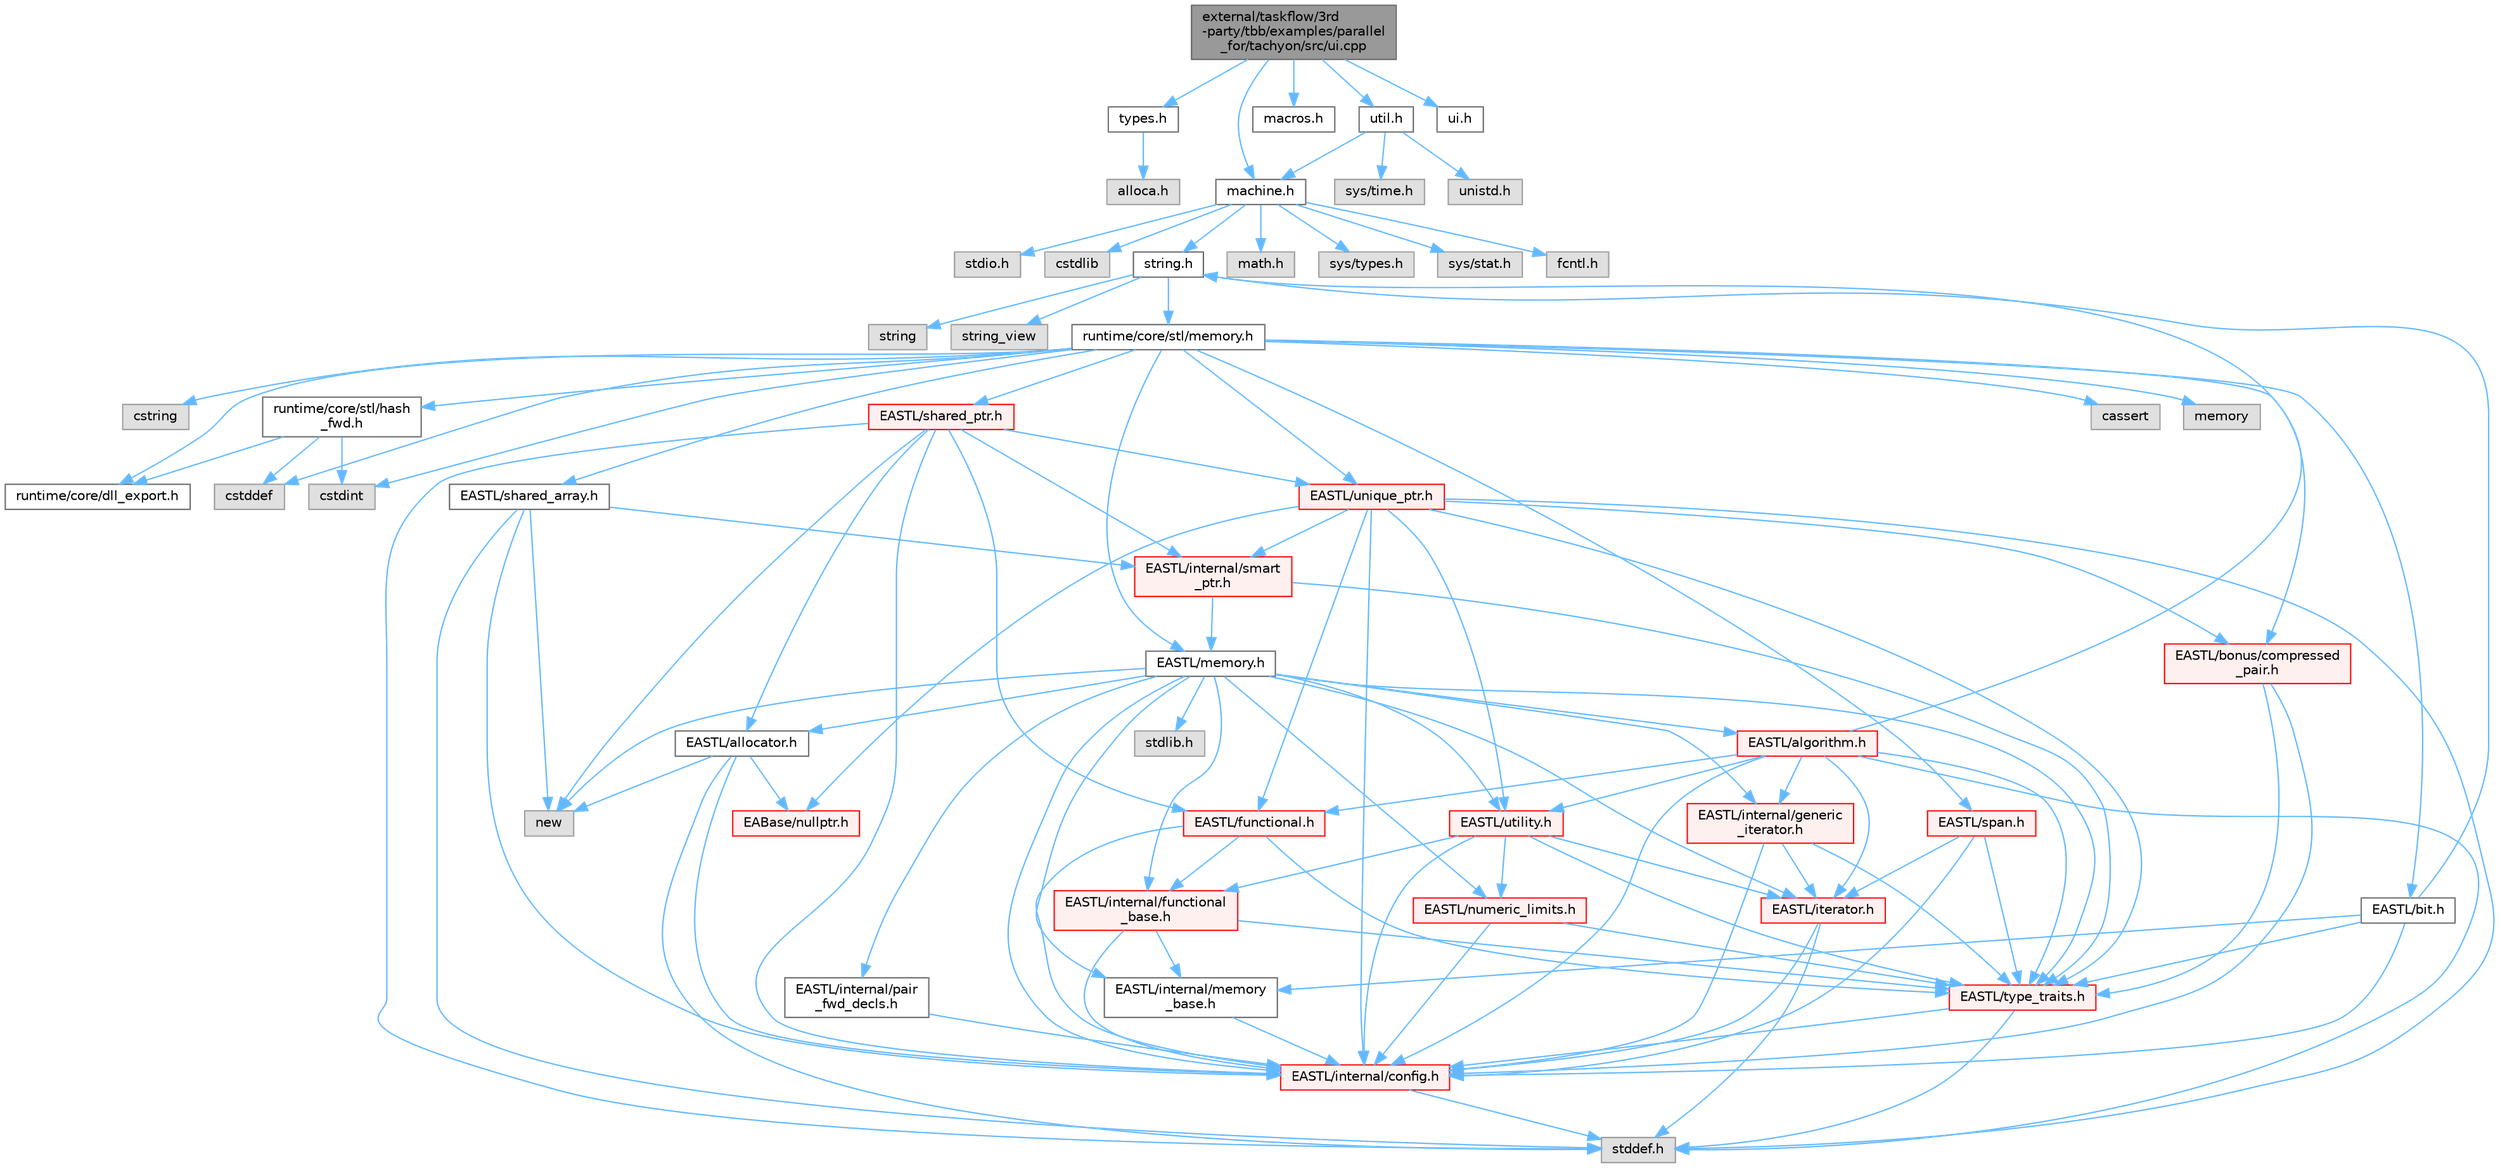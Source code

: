 digraph "external/taskflow/3rd-party/tbb/examples/parallel_for/tachyon/src/ui.cpp"
{
 // LATEX_PDF_SIZE
  bgcolor="transparent";
  edge [fontname=Helvetica,fontsize=10,labelfontname=Helvetica,labelfontsize=10];
  node [fontname=Helvetica,fontsize=10,shape=box,height=0.2,width=0.4];
  Node1 [id="Node000001",label="external/taskflow/3rd\l-party/tbb/examples/parallel\l_for/tachyon/src/ui.cpp",height=0.2,width=0.4,color="gray40", fillcolor="grey60", style="filled", fontcolor="black",tooltip=" "];
  Node1 -> Node2 [id="edge1_Node000001_Node000002",color="steelblue1",style="solid",tooltip=" "];
  Node2 [id="Node000002",label="machine.h",height=0.2,width=0.4,color="grey40", fillcolor="white", style="filled",URL="$machine_8h.html",tooltip=" "];
  Node2 -> Node3 [id="edge2_Node000002_Node000003",color="steelblue1",style="solid",tooltip=" "];
  Node3 [id="Node000003",label="stdio.h",height=0.2,width=0.4,color="grey60", fillcolor="#E0E0E0", style="filled",tooltip=" "];
  Node2 -> Node4 [id="edge3_Node000002_Node000004",color="steelblue1",style="solid",tooltip=" "];
  Node4 [id="Node000004",label="cstdlib",height=0.2,width=0.4,color="grey60", fillcolor="#E0E0E0", style="filled",tooltip=" "];
  Node2 -> Node5 [id="edge4_Node000002_Node000005",color="steelblue1",style="solid",tooltip=" "];
  Node5 [id="Node000005",label="string.h",height=0.2,width=0.4,color="grey40", fillcolor="white", style="filled",URL="$string_8h.html",tooltip=" "];
  Node5 -> Node6 [id="edge5_Node000005_Node000006",color="steelblue1",style="solid",tooltip=" "];
  Node6 [id="Node000006",label="string",height=0.2,width=0.4,color="grey60", fillcolor="#E0E0E0", style="filled",tooltip=" "];
  Node5 -> Node7 [id="edge6_Node000005_Node000007",color="steelblue1",style="solid",tooltip=" "];
  Node7 [id="Node000007",label="string_view",height=0.2,width=0.4,color="grey60", fillcolor="#E0E0E0", style="filled",tooltip=" "];
  Node5 -> Node8 [id="edge7_Node000005_Node000008",color="steelblue1",style="solid",tooltip=" "];
  Node8 [id="Node000008",label="runtime/core/stl/memory.h",height=0.2,width=0.4,color="grey40", fillcolor="white", style="filled",URL="$runtime_2core_2stl_2memory_8h.html",tooltip=" "];
  Node8 -> Node9 [id="edge8_Node000008_Node000009",color="steelblue1",style="solid",tooltip=" "];
  Node9 [id="Node000009",label="cstddef",height=0.2,width=0.4,color="grey60", fillcolor="#E0E0E0", style="filled",tooltip=" "];
  Node8 -> Node10 [id="edge9_Node000008_Node000010",color="steelblue1",style="solid",tooltip=" "];
  Node10 [id="Node000010",label="cstdint",height=0.2,width=0.4,color="grey60", fillcolor="#E0E0E0", style="filled",tooltip=" "];
  Node8 -> Node11 [id="edge10_Node000008_Node000011",color="steelblue1",style="solid",tooltip=" "];
  Node11 [id="Node000011",label="cassert",height=0.2,width=0.4,color="grey60", fillcolor="#E0E0E0", style="filled",tooltip=" "];
  Node8 -> Node12 [id="edge11_Node000008_Node000012",color="steelblue1",style="solid",tooltip=" "];
  Node12 [id="Node000012",label="memory",height=0.2,width=0.4,color="grey60", fillcolor="#E0E0E0", style="filled",tooltip=" "];
  Node8 -> Node13 [id="edge12_Node000008_Node000013",color="steelblue1",style="solid",tooltip=" "];
  Node13 [id="Node000013",label="cstring",height=0.2,width=0.4,color="grey60", fillcolor="#E0E0E0", style="filled",tooltip=" "];
  Node8 -> Node14 [id="edge13_Node000008_Node000014",color="steelblue1",style="solid",tooltip=" "];
  Node14 [id="Node000014",label="EASTL/bit.h",height=0.2,width=0.4,color="grey40", fillcolor="white", style="filled",URL="$bit_8h.html",tooltip=" "];
  Node14 -> Node15 [id="edge14_Node000014_Node000015",color="steelblue1",style="solid",tooltip=" "];
  Node15 [id="Node000015",label="EASTL/internal/config.h",height=0.2,width=0.4,color="red", fillcolor="#FFF0F0", style="filled",URL="$runtime_2_e_a_s_t_l_2include_2_e_a_s_t_l_2internal_2config_8h.html",tooltip=" "];
  Node15 -> Node23 [id="edge15_Node000015_Node000023",color="steelblue1",style="solid",tooltip=" "];
  Node23 [id="Node000023",label="stddef.h",height=0.2,width=0.4,color="grey60", fillcolor="#E0E0E0", style="filled",tooltip=" "];
  Node14 -> Node24 [id="edge16_Node000014_Node000024",color="steelblue1",style="solid",tooltip=" "];
  Node24 [id="Node000024",label="EASTL/internal/memory\l_base.h",height=0.2,width=0.4,color="grey40", fillcolor="white", style="filled",URL="$memory__base_8h.html",tooltip=" "];
  Node24 -> Node15 [id="edge17_Node000024_Node000015",color="steelblue1",style="solid",tooltip=" "];
  Node14 -> Node25 [id="edge18_Node000014_Node000025",color="steelblue1",style="solid",tooltip=" "];
  Node25 [id="Node000025",label="EASTL/type_traits.h",height=0.2,width=0.4,color="red", fillcolor="#FFF0F0", style="filled",URL="$_e_a_s_t_l_2include_2_e_a_s_t_l_2type__traits_8h.html",tooltip=" "];
  Node25 -> Node15 [id="edge19_Node000025_Node000015",color="steelblue1",style="solid",tooltip=" "];
  Node25 -> Node23 [id="edge20_Node000025_Node000023",color="steelblue1",style="solid",tooltip=" "];
  Node14 -> Node5 [id="edge21_Node000014_Node000005",color="steelblue1",style="solid",tooltip=" "];
  Node8 -> Node35 [id="edge22_Node000008_Node000035",color="steelblue1",style="solid",tooltip=" "];
  Node35 [id="Node000035",label="EASTL/memory.h",height=0.2,width=0.4,color="grey40", fillcolor="white", style="filled",URL="$runtime_2_e_a_s_t_l_2include_2_e_a_s_t_l_2memory_8h.html",tooltip=" "];
  Node35 -> Node15 [id="edge23_Node000035_Node000015",color="steelblue1",style="solid",tooltip=" "];
  Node35 -> Node24 [id="edge24_Node000035_Node000024",color="steelblue1",style="solid",tooltip=" "];
  Node35 -> Node36 [id="edge25_Node000035_Node000036",color="steelblue1",style="solid",tooltip=" "];
  Node36 [id="Node000036",label="EASTL/internal/generic\l_iterator.h",height=0.2,width=0.4,color="red", fillcolor="#FFF0F0", style="filled",URL="$generic__iterator_8h.html",tooltip=" "];
  Node36 -> Node15 [id="edge26_Node000036_Node000015",color="steelblue1",style="solid",tooltip=" "];
  Node36 -> Node37 [id="edge27_Node000036_Node000037",color="steelblue1",style="solid",tooltip=" "];
  Node37 [id="Node000037",label="EASTL/iterator.h",height=0.2,width=0.4,color="red", fillcolor="#FFF0F0", style="filled",URL="$_e_a_s_t_l_2include_2_e_a_s_t_l_2iterator_8h.html",tooltip=" "];
  Node37 -> Node15 [id="edge28_Node000037_Node000015",color="steelblue1",style="solid",tooltip=" "];
  Node37 -> Node23 [id="edge29_Node000037_Node000023",color="steelblue1",style="solid",tooltip=" "];
  Node36 -> Node25 [id="edge30_Node000036_Node000025",color="steelblue1",style="solid",tooltip=" "];
  Node35 -> Node40 [id="edge31_Node000035_Node000040",color="steelblue1",style="solid",tooltip=" "];
  Node40 [id="Node000040",label="EASTL/internal/pair\l_fwd_decls.h",height=0.2,width=0.4,color="grey40", fillcolor="white", style="filled",URL="$pair__fwd__decls_8h.html",tooltip=" "];
  Node40 -> Node15 [id="edge32_Node000040_Node000015",color="steelblue1",style="solid",tooltip=" "];
  Node35 -> Node41 [id="edge33_Node000035_Node000041",color="steelblue1",style="solid",tooltip=" "];
  Node41 [id="Node000041",label="EASTL/internal/functional\l_base.h",height=0.2,width=0.4,color="red", fillcolor="#FFF0F0", style="filled",URL="$functional__base_8h.html",tooltip=" "];
  Node41 -> Node15 [id="edge34_Node000041_Node000015",color="steelblue1",style="solid",tooltip=" "];
  Node41 -> Node24 [id="edge35_Node000041_Node000024",color="steelblue1",style="solid",tooltip=" "];
  Node41 -> Node25 [id="edge36_Node000041_Node000025",color="steelblue1",style="solid",tooltip=" "];
  Node35 -> Node42 [id="edge37_Node000035_Node000042",color="steelblue1",style="solid",tooltip=" "];
  Node42 [id="Node000042",label="EASTL/algorithm.h",height=0.2,width=0.4,color="red", fillcolor="#FFF0F0", style="filled",URL="$_e_a_s_t_l_2include_2_e_a_s_t_l_2algorithm_8h.html",tooltip=" "];
  Node42 -> Node15 [id="edge38_Node000042_Node000015",color="steelblue1",style="solid",tooltip=" "];
  Node42 -> Node25 [id="edge39_Node000042_Node000025",color="steelblue1",style="solid",tooltip=" "];
  Node42 -> Node37 [id="edge40_Node000042_Node000037",color="steelblue1",style="solid",tooltip=" "];
  Node42 -> Node45 [id="edge41_Node000042_Node000045",color="steelblue1",style="solid",tooltip=" "];
  Node45 [id="Node000045",label="EASTL/functional.h",height=0.2,width=0.4,color="red", fillcolor="#FFF0F0", style="filled",URL="$_e_a_s_t_l_2include_2_e_a_s_t_l_2functional_8h.html",tooltip=" "];
  Node45 -> Node15 [id="edge42_Node000045_Node000015",color="steelblue1",style="solid",tooltip=" "];
  Node45 -> Node25 [id="edge43_Node000045_Node000025",color="steelblue1",style="solid",tooltip=" "];
  Node45 -> Node41 [id="edge44_Node000045_Node000041",color="steelblue1",style="solid",tooltip=" "];
  Node42 -> Node52 [id="edge45_Node000042_Node000052",color="steelblue1",style="solid",tooltip=" "];
  Node52 [id="Node000052",label="EASTL/utility.h",height=0.2,width=0.4,color="red", fillcolor="#FFF0F0", style="filled",URL="$runtime_2_e_a_s_t_l_2include_2_e_a_s_t_l_2utility_8h.html",tooltip=" "];
  Node52 -> Node15 [id="edge46_Node000052_Node000015",color="steelblue1",style="solid",tooltip=" "];
  Node52 -> Node25 [id="edge47_Node000052_Node000025",color="steelblue1",style="solid",tooltip=" "];
  Node52 -> Node37 [id="edge48_Node000052_Node000037",color="steelblue1",style="solid",tooltip=" "];
  Node52 -> Node53 [id="edge49_Node000052_Node000053",color="steelblue1",style="solid",tooltip=" "];
  Node53 [id="Node000053",label="EASTL/numeric_limits.h",height=0.2,width=0.4,color="red", fillcolor="#FFF0F0", style="filled",URL="$numeric__limits_8h.html",tooltip=" "];
  Node53 -> Node15 [id="edge50_Node000053_Node000015",color="steelblue1",style="solid",tooltip=" "];
  Node53 -> Node25 [id="edge51_Node000053_Node000025",color="steelblue1",style="solid",tooltip=" "];
  Node52 -> Node41 [id="edge52_Node000052_Node000041",color="steelblue1",style="solid",tooltip=" "];
  Node42 -> Node36 [id="edge53_Node000042_Node000036",color="steelblue1",style="solid",tooltip=" "];
  Node42 -> Node23 [id="edge54_Node000042_Node000023",color="steelblue1",style="solid",tooltip=" "];
  Node42 -> Node5 [id="edge55_Node000042_Node000005",color="steelblue1",style="solid",tooltip=" "];
  Node35 -> Node25 [id="edge56_Node000035_Node000025",color="steelblue1",style="solid",tooltip=" "];
  Node35 -> Node49 [id="edge57_Node000035_Node000049",color="steelblue1",style="solid",tooltip=" "];
  Node49 [id="Node000049",label="EASTL/allocator.h",height=0.2,width=0.4,color="grey40", fillcolor="white", style="filled",URL="$runtime_2_e_a_s_t_l_2include_2_e_a_s_t_l_2allocator_8h.html",tooltip=" "];
  Node49 -> Node15 [id="edge58_Node000049_Node000015",color="steelblue1",style="solid",tooltip=" "];
  Node49 -> Node27 [id="edge59_Node000049_Node000027",color="steelblue1",style="solid",tooltip=" "];
  Node27 [id="Node000027",label="EABase/nullptr.h",height=0.2,width=0.4,color="red", fillcolor="#FFF0F0", style="filled",URL="$nullptr_8h.html",tooltip=" "];
  Node49 -> Node23 [id="edge60_Node000049_Node000023",color="steelblue1",style="solid",tooltip=" "];
  Node49 -> Node50 [id="edge61_Node000049_Node000050",color="steelblue1",style="solid",tooltip=" "];
  Node50 [id="Node000050",label="new",height=0.2,width=0.4,color="grey60", fillcolor="#E0E0E0", style="filled",tooltip=" "];
  Node35 -> Node37 [id="edge62_Node000035_Node000037",color="steelblue1",style="solid",tooltip=" "];
  Node35 -> Node52 [id="edge63_Node000035_Node000052",color="steelblue1",style="solid",tooltip=" "];
  Node35 -> Node53 [id="edge64_Node000035_Node000053",color="steelblue1",style="solid",tooltip=" "];
  Node35 -> Node62 [id="edge65_Node000035_Node000062",color="steelblue1",style="solid",tooltip=" "];
  Node62 [id="Node000062",label="stdlib.h",height=0.2,width=0.4,color="grey60", fillcolor="#E0E0E0", style="filled",tooltip=" "];
  Node35 -> Node50 [id="edge66_Node000035_Node000050",color="steelblue1",style="solid",tooltip=" "];
  Node8 -> Node63 [id="edge67_Node000008_Node000063",color="steelblue1",style="solid",tooltip=" "];
  Node63 [id="Node000063",label="EASTL/shared_array.h",height=0.2,width=0.4,color="grey40", fillcolor="white", style="filled",URL="$shared__array_8h.html",tooltip=" "];
  Node63 -> Node15 [id="edge68_Node000063_Node000015",color="steelblue1",style="solid",tooltip=" "];
  Node63 -> Node64 [id="edge69_Node000063_Node000064",color="steelblue1",style="solid",tooltip=" "];
  Node64 [id="Node000064",label="EASTL/internal/smart\l_ptr.h",height=0.2,width=0.4,color="red", fillcolor="#FFF0F0", style="filled",URL="$smart__ptr_8h.html",tooltip=" "];
  Node64 -> Node35 [id="edge70_Node000064_Node000035",color="steelblue1",style="solid",tooltip=" "];
  Node64 -> Node25 [id="edge71_Node000064_Node000025",color="steelblue1",style="solid",tooltip=" "];
  Node63 -> Node50 [id="edge72_Node000063_Node000050",color="steelblue1",style="solid",tooltip=" "];
  Node63 -> Node23 [id="edge73_Node000063_Node000023",color="steelblue1",style="solid",tooltip=" "];
  Node8 -> Node66 [id="edge74_Node000008_Node000066",color="steelblue1",style="solid",tooltip=" "];
  Node66 [id="Node000066",label="EASTL/unique_ptr.h",height=0.2,width=0.4,color="red", fillcolor="#FFF0F0", style="filled",URL="$unique__ptr_8h.html",tooltip=" "];
  Node66 -> Node27 [id="edge75_Node000066_Node000027",color="steelblue1",style="solid",tooltip=" "];
  Node66 -> Node67 [id="edge76_Node000066_Node000067",color="steelblue1",style="solid",tooltip=" "];
  Node67 [id="Node000067",label="EASTL/bonus/compressed\l_pair.h",height=0.2,width=0.4,color="red", fillcolor="#FFF0F0", style="filled",URL="$compressed__pair_8h.html",tooltip=" "];
  Node67 -> Node15 [id="edge77_Node000067_Node000015",color="steelblue1",style="solid",tooltip=" "];
  Node67 -> Node25 [id="edge78_Node000067_Node000025",color="steelblue1",style="solid",tooltip=" "];
  Node66 -> Node45 [id="edge79_Node000066_Node000045",color="steelblue1",style="solid",tooltip=" "];
  Node66 -> Node15 [id="edge80_Node000066_Node000015",color="steelblue1",style="solid",tooltip=" "];
  Node66 -> Node64 [id="edge81_Node000066_Node000064",color="steelblue1",style="solid",tooltip=" "];
  Node66 -> Node25 [id="edge82_Node000066_Node000025",color="steelblue1",style="solid",tooltip=" "];
  Node66 -> Node52 [id="edge83_Node000066_Node000052",color="steelblue1",style="solid",tooltip=" "];
  Node66 -> Node23 [id="edge84_Node000066_Node000023",color="steelblue1",style="solid",tooltip=" "];
  Node8 -> Node69 [id="edge85_Node000008_Node000069",color="steelblue1",style="solid",tooltip=" "];
  Node69 [id="Node000069",label="EASTL/shared_ptr.h",height=0.2,width=0.4,color="red", fillcolor="#FFF0F0", style="filled",URL="$shared__ptr_8h.html",tooltip=" "];
  Node69 -> Node15 [id="edge86_Node000069_Node000015",color="steelblue1",style="solid",tooltip=" "];
  Node69 -> Node64 [id="edge87_Node000069_Node000064",color="steelblue1",style="solid",tooltip=" "];
  Node69 -> Node66 [id="edge88_Node000069_Node000066",color="steelblue1",style="solid",tooltip=" "];
  Node69 -> Node45 [id="edge89_Node000069_Node000045",color="steelblue1",style="solid",tooltip=" "];
  Node69 -> Node49 [id="edge90_Node000069_Node000049",color="steelblue1",style="solid",tooltip=" "];
  Node69 -> Node50 [id="edge91_Node000069_Node000050",color="steelblue1",style="solid",tooltip=" "];
  Node69 -> Node23 [id="edge92_Node000069_Node000023",color="steelblue1",style="solid",tooltip=" "];
  Node8 -> Node149 [id="edge93_Node000008_Node000149",color="steelblue1",style="solid",tooltip=" "];
  Node149 [id="Node000149",label="EASTL/span.h",height=0.2,width=0.4,color="red", fillcolor="#FFF0F0", style="filled",URL="$span_8h.html",tooltip=" "];
  Node149 -> Node15 [id="edge94_Node000149_Node000015",color="steelblue1",style="solid",tooltip=" "];
  Node149 -> Node25 [id="edge95_Node000149_Node000025",color="steelblue1",style="solid",tooltip=" "];
  Node149 -> Node37 [id="edge96_Node000149_Node000037",color="steelblue1",style="solid",tooltip=" "];
  Node8 -> Node67 [id="edge97_Node000008_Node000067",color="steelblue1",style="solid",tooltip=" "];
  Node8 -> Node152 [id="edge98_Node000008_Node000152",color="steelblue1",style="solid",tooltip=" "];
  Node152 [id="Node000152",label="runtime/core/dll_export.h",height=0.2,width=0.4,color="grey40", fillcolor="white", style="filled",URL="$dll__export_8h.html",tooltip=" "];
  Node8 -> Node153 [id="edge99_Node000008_Node000153",color="steelblue1",style="solid",tooltip=" "];
  Node153 [id="Node000153",label="runtime/core/stl/hash\l_fwd.h",height=0.2,width=0.4,color="grey40", fillcolor="white", style="filled",URL="$hash__fwd_8h.html",tooltip=" "];
  Node153 -> Node9 [id="edge100_Node000153_Node000009",color="steelblue1",style="solid",tooltip=" "];
  Node153 -> Node10 [id="edge101_Node000153_Node000010",color="steelblue1",style="solid",tooltip=" "];
  Node153 -> Node152 [id="edge102_Node000153_Node000152",color="steelblue1",style="solid",tooltip=" "];
  Node2 -> Node154 [id="edge103_Node000002_Node000154",color="steelblue1",style="solid",tooltip=" "];
  Node154 [id="Node000154",label="math.h",height=0.2,width=0.4,color="grey60", fillcolor="#E0E0E0", style="filled",tooltip=" "];
  Node2 -> Node155 [id="edge104_Node000002_Node000155",color="steelblue1",style="solid",tooltip=" "];
  Node155 [id="Node000155",label="sys/types.h",height=0.2,width=0.4,color="grey60", fillcolor="#E0E0E0", style="filled",tooltip=" "];
  Node2 -> Node156 [id="edge105_Node000002_Node000156",color="steelblue1",style="solid",tooltip=" "];
  Node156 [id="Node000156",label="sys/stat.h",height=0.2,width=0.4,color="grey60", fillcolor="#E0E0E0", style="filled",tooltip=" "];
  Node2 -> Node157 [id="edge106_Node000002_Node000157",color="steelblue1",style="solid",tooltip=" "];
  Node157 [id="Node000157",label="fcntl.h",height=0.2,width=0.4,color="grey60", fillcolor="#E0E0E0", style="filled",tooltip=" "];
  Node1 -> Node158 [id="edge107_Node000001_Node000158",color="steelblue1",style="solid",tooltip=" "];
  Node158 [id="Node000158",label="types.h",height=0.2,width=0.4,color="grey40", fillcolor="white", style="filled",URL="$external_2taskflow_23rd-party_2tbb_2examples_2parallel__for_2tachyon_2src_2types_8h.html",tooltip=" "];
  Node158 -> Node159 [id="edge108_Node000158_Node000159",color="steelblue1",style="solid",tooltip=" "];
  Node159 [id="Node000159",label="alloca.h",height=0.2,width=0.4,color="grey60", fillcolor="#E0E0E0", style="filled",tooltip=" "];
  Node1 -> Node160 [id="edge109_Node000001_Node000160",color="steelblue1",style="solid",tooltip=" "];
  Node160 [id="Node000160",label="macros.h",height=0.2,width=0.4,color="grey40", fillcolor="white", style="filled",URL="$tbb_2examples_2parallel__for_2tachyon_2src_2_macros_8h.html",tooltip=" "];
  Node1 -> Node161 [id="edge110_Node000001_Node000161",color="steelblue1",style="solid",tooltip=" "];
  Node161 [id="Node000161",label="util.h",height=0.2,width=0.4,color="grey40", fillcolor="white", style="filled",URL="$util_8h.html",tooltip=" "];
  Node161 -> Node2 [id="edge111_Node000161_Node000002",color="steelblue1",style="solid",tooltip=" "];
  Node161 -> Node162 [id="edge112_Node000161_Node000162",color="steelblue1",style="solid",tooltip=" "];
  Node162 [id="Node000162",label="sys/time.h",height=0.2,width=0.4,color="grey60", fillcolor="#E0E0E0", style="filled",tooltip=" "];
  Node161 -> Node163 [id="edge113_Node000161_Node000163",color="steelblue1",style="solid",tooltip=" "];
  Node163 [id="Node000163",label="unistd.h",height=0.2,width=0.4,color="grey60", fillcolor="#E0E0E0", style="filled",tooltip=" "];
  Node1 -> Node164 [id="edge114_Node000001_Node000164",color="steelblue1",style="solid",tooltip=" "];
  Node164 [id="Node000164",label="ui.h",height=0.2,width=0.4,color="grey40", fillcolor="white", style="filled",URL="$ui_8h.html",tooltip=" "];
}
